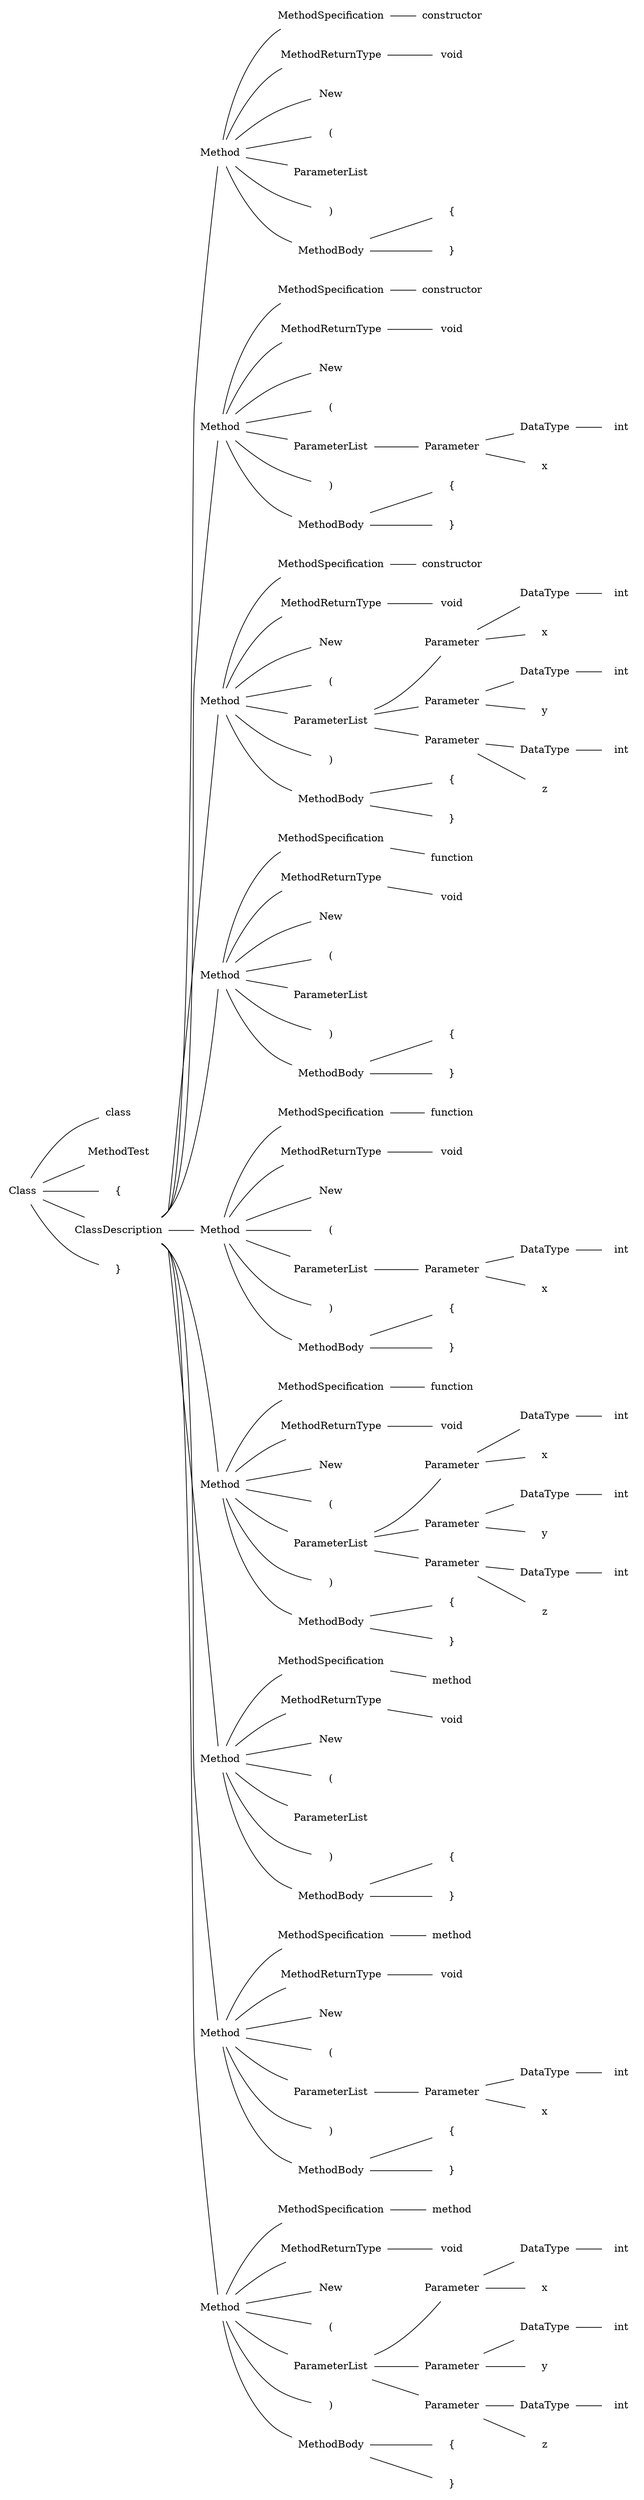 digraph ClassList {
 rankdir = LR;
 layout  = dot;
   node1764143517152 [shape=none, label ="Class"]
   node1764143553872[shape=none, label ="class"]
   node1764143517152->node1764143553872[arrowhead=none]
   node1764143554304[shape=none, label ="MethodTest"]
   node1764143517152->node1764143554304[arrowhead=none]
   node1764143554752[shape=none, label ="{"]
   node1764143517152->node1764143554752[arrowhead=none]
   node1764143555184[shape=none, label ="ClassDescription"]
     node1764143555184 [shape=none, label ="ClassDescription"]
     node1764143555616[shape=none, label ="Method"]
       node1764143555616 [shape=none, label ="Method"]
       node1764143556048[shape=none, label ="MethodSpecification"]
         node1764143556048 [shape=none, label ="MethodSpecification"]
         node1764143556480[shape=none, label ="constructor"]
         node1764143556048->node1764143556480[arrowhead=none]

       node1764143555616->node1764143556048[arrowhead=none]
       node1764143556912[shape=none, label ="MethodReturnType"]
         node1764143556912 [shape=none, label ="MethodReturnType"]
         node1764143561456[shape=none, label ="void"]
         node1764143556912->node1764143561456[arrowhead=none]

       node1764143555616->node1764143556912[arrowhead=none]
       node1764143562032[shape=none, label ="New"]
       node1764143555616->node1764143562032[arrowhead=none]
       node1764143562672[shape=none, label ="("]
       node1764143555616->node1764143562672[arrowhead=none]
       node1764143563104[shape=none, label ="ParameterList"]
         node1764143563104 [shape=none, label ="ParameterList"]

       node1764143555616->node1764143563104[arrowhead=none]
       node1764143563536[shape=none, label =")"]
       node1764143555616->node1764143563536[arrowhead=none]
       node1764143563968[shape=none, label ="MethodBody"]
         node1764143563968 [shape=none, label ="MethodBody"]
         node1764143566880[shape=none, label ="{"]
         node1764143563968->node1764143566880[arrowhead=none]
         node1764143566400[shape=none, label ="}"]
         node1764143563968->node1764143566400[arrowhead=none]

       node1764143555616->node1764143563968[arrowhead=none]

     node1764143555184->node1764143555616[arrowhead=none]
     node1764143567600[shape=none, label ="Method"]
       node1764143567600 [shape=none, label ="Method"]
       node1764143566160[shape=none, label ="MethodSpecification"]
         node1764143566160 [shape=none, label ="MethodSpecification"]
         node1764143564960[shape=none, label ="constructor"]
         node1764143566160->node1764143564960[arrowhead=none]

       node1764143567600->node1764143566160[arrowhead=none]
       node1764143567120[shape=none, label ="MethodReturnType"]
         node1764143567120 [shape=none, label ="MethodReturnType"]
         node1764143567360[shape=none, label ="void"]
         node1764143567120->node1764143567360[arrowhead=none]

       node1764143567600->node1764143567120[arrowhead=none]
       node1764143565200[shape=none, label ="New"]
       node1764143567600->node1764143565200[arrowhead=none]
       node1764143565920[shape=none, label ="("]
       node1764143567600->node1764143565920[arrowhead=none]
       node1764143565440[shape=none, label ="ParameterList"]
         node1764143565440 [shape=none, label ="ParameterList"]
         node1764143565680[shape=none, label ="Parameter"]
           node1764143565680 [shape=none, label ="Parameter"]
           node1764143566640[shape=none, label ="DataType"]
             node1764143566640 [shape=none, label ="DataType"]
             node1764143567840[shape=none, label ="int"]
             node1764143566640->node1764143567840[arrowhead=none]

           node1764143565680->node1764143566640[arrowhead=none]
           node1764143568080[shape=none, label ="x"]
           node1764143565680->node1764143568080[arrowhead=none]

         node1764143565440->node1764143565680[arrowhead=none]

       node1764143567600->node1764143565440[arrowhead=none]
       node1764143564480[shape=none, label =")"]
       node1764143567600->node1764143564480[arrowhead=none]
       node1764143564720[shape=none, label ="MethodBody"]
         node1764143564720 [shape=none, label ="MethodBody"]
         node1764143585408[shape=none, label ="{"]
         node1764143564720->node1764143585408[arrowhead=none]
         node1764143586608[shape=none, label ="}"]
         node1764143564720->node1764143586608[arrowhead=none]

       node1764143567600->node1764143564720[arrowhead=none]

     node1764143555184->node1764143567600[arrowhead=none]
     node1764143585648[shape=none, label ="Method"]
       node1764143585648 [shape=none, label ="Method"]
       node1764143589008[shape=none, label ="MethodSpecification"]
         node1764143589008 [shape=none, label ="MethodSpecification"]
         node1764143588768[shape=none, label ="constructor"]
         node1764143589008->node1764143588768[arrowhead=none]

       node1764143585648->node1764143589008[arrowhead=none]
       node1764143583248[shape=none, label ="MethodReturnType"]
         node1764143583248 [shape=none, label ="MethodReturnType"]
         node1764143586368[shape=none, label ="void"]
         node1764143583248->node1764143586368[arrowhead=none]

       node1764143585648->node1764143583248[arrowhead=none]
       node1764143587088[shape=none, label ="New"]
       node1764143585648->node1764143587088[arrowhead=none]
       node1764143582288[shape=none, label ="("]
       node1764143585648->node1764143582288[arrowhead=none]
       node1764143587808[shape=none, label ="ParameterList"]
         node1764143587808 [shape=none, label ="ParameterList"]
         node1764143586848[shape=none, label ="Parameter"]
           node1764143586848 [shape=none, label ="Parameter"]
           node1764143581568[shape=none, label ="DataType"]
             node1764143581568 [shape=none, label ="DataType"]
             node1764143588288[shape=none, label ="int"]
             node1764143581568->node1764143588288[arrowhead=none]

           node1764143586848->node1764143581568[arrowhead=none]
           node1764143584448[shape=none, label ="x"]
           node1764143586848->node1764143584448[arrowhead=none]

         node1764143587808->node1764143586848[arrowhead=none]
         node1764143585888[shape=none, label ="Parameter"]
           node1764143585888 [shape=none, label ="Parameter"]
           node1764143587568[shape=none, label ="DataType"]
             node1764143587568 [shape=none, label ="DataType"]
             node1764143582528[shape=none, label ="int"]
             node1764143587568->node1764143582528[arrowhead=none]

           node1764143585888->node1764143587568[arrowhead=none]
           node1764143589248[shape=none, label ="y"]
           node1764143585888->node1764143589248[arrowhead=none]

         node1764143587808->node1764143585888[arrowhead=none]
         node1764143587328[shape=none, label ="Parameter"]
           node1764143587328 [shape=none, label ="Parameter"]
           node1764143584688[shape=none, label ="DataType"]
             node1764143584688 [shape=none, label ="DataType"]
             node1764143586128[shape=none, label ="int"]
             node1764143584688->node1764143586128[arrowhead=none]

           node1764143587328->node1764143584688[arrowhead=none]
           node1764143588528[shape=none, label ="z"]
           node1764143587328->node1764143588528[arrowhead=none]

         node1764143587808->node1764143587328[arrowhead=none]

       node1764143585648->node1764143587808[arrowhead=none]
       node1764143583728[shape=none, label =")"]
       node1764143585648->node1764143583728[arrowhead=none]
       node1764143581808[shape=none, label ="MethodBody"]
         node1764143581808 [shape=none, label ="MethodBody"]
         node1764143588048[shape=none, label ="{"]
         node1764143581808->node1764143588048[arrowhead=none]
         node1764143583488[shape=none, label ="}"]
         node1764143581808->node1764143583488[arrowhead=none]

       node1764143585648->node1764143581808[arrowhead=none]

     node1764143555184->node1764143585648[arrowhead=none]
     node1764143583968[shape=none, label ="Method"]
       node1764143583968 [shape=none, label ="Method"]
       node1764143582048[shape=none, label ="MethodSpecification"]
         node1764143582048 [shape=none, label ="MethodSpecification"]
         node1764143585168[shape=none, label ="function"]
         node1764143582048->node1764143585168[arrowhead=none]

       node1764143583968->node1764143582048[arrowhead=none]
       node1764143582768[shape=none, label ="MethodReturnType"]
         node1764143582768 [shape=none, label ="MethodReturnType"]
         node1764143583008[shape=none, label ="void"]
         node1764143582768->node1764143583008[arrowhead=none]

       node1764143583968->node1764143582768[arrowhead=none]
       node1764143584208[shape=none, label ="New"]
       node1764143583968->node1764143584208[arrowhead=none]
       node1764143584928[shape=none, label ="("]
       node1764143583968->node1764143584928[arrowhead=none]
       node1764143622016[shape=none, label ="ParameterList"]
         node1764143622016 [shape=none, label ="ParameterList"]

       node1764143583968->node1764143622016[arrowhead=none]
       node1764143621536[shape=none, label =")"]
       node1764143583968->node1764143621536[arrowhead=none]
       node1764143628016[shape=none, label ="MethodBody"]
         node1764143628016 [shape=none, label ="MethodBody"]
         node1764143623216[shape=none, label ="{"]
         node1764143628016->node1764143623216[arrowhead=none]
         node1764143625136[shape=none, label ="}"]
         node1764143628016->node1764143625136[arrowhead=none]

       node1764143583968->node1764143628016[arrowhead=none]

     node1764143555184->node1764143583968[arrowhead=none]
     node1764143620816[shape=none, label ="Method"]
       node1764143620816 [shape=none, label ="Method"]
       node1764143624176[shape=none, label ="MethodSpecification"]
         node1764143624176 [shape=none, label ="MethodSpecification"]
         node1764143625376[shape=none, label ="function"]
         node1764143624176->node1764143625376[arrowhead=none]

       node1764143620816->node1764143624176[arrowhead=none]
       node1764143624896[shape=none, label ="MethodReturnType"]
         node1764143624896 [shape=none, label ="MethodReturnType"]
         node1764143624416[shape=none, label ="void"]
         node1764143624896->node1764143624416[arrowhead=none]

       node1764143620816->node1764143624896[arrowhead=none]
       node1764143626096[shape=none, label ="New"]
       node1764143620816->node1764143626096[arrowhead=none]
       node1764143624656[shape=none, label ="("]
       node1764143620816->node1764143624656[arrowhead=none]
       node1764143628496[shape=none, label ="ParameterList"]
         node1764143628496 [shape=none, label ="ParameterList"]
         node1764143623456[shape=none, label ="Parameter"]
           node1764143623456 [shape=none, label ="Parameter"]
           node1764143623696[shape=none, label ="DataType"]
             node1764143623696 [shape=none, label ="DataType"]
             node1764143625616[shape=none, label ="int"]
             node1764143623696->node1764143625616[arrowhead=none]

           node1764143623456->node1764143623696[arrowhead=none]
           node1764143626336[shape=none, label ="x"]
           node1764143623456->node1764143626336[arrowhead=none]

         node1764143628496->node1764143623456[arrowhead=none]

       node1764143620816->node1764143628496[arrowhead=none]
       node1764143625856[shape=none, label =")"]
       node1764143620816->node1764143625856[arrowhead=none]
       node1764143626816[shape=none, label ="MethodBody"]
         node1764143626816 [shape=none, label ="MethodBody"]
         node1764143626576[shape=none, label ="{"]
         node1764143626816->node1764143626576[arrowhead=none]
         node1764143622736[shape=none, label ="}"]
         node1764143626816->node1764143622736[arrowhead=none]

       node1764143620816->node1764143626816[arrowhead=none]

     node1764143555184->node1764143620816[arrowhead=none]
     node1764143623936[shape=none, label ="Method"]
       node1764143623936 [shape=none, label ="Method"]
       node1764143621776[shape=none, label ="MethodSpecification"]
         node1764143621776 [shape=none, label ="MethodSpecification"]
         node1764143627776[shape=none, label ="function"]
         node1764143621776->node1764143627776[arrowhead=none]

       node1764143623936->node1764143621776[arrowhead=none]
       node1764143627056[shape=none, label ="MethodReturnType"]
         node1764143627056 [shape=none, label ="MethodReturnType"]
         node1764143627296[shape=none, label ="void"]
         node1764143627056->node1764143627296[arrowhead=none]

       node1764143623936->node1764143627056[arrowhead=none]
       node1764143627536[shape=none, label ="New"]
       node1764143623936->node1764143627536[arrowhead=none]
       node1764143628256[shape=none, label ="("]
       node1764143623936->node1764143628256[arrowhead=none]
       node1764143622976[shape=none, label ="ParameterList"]
         node1764143622976 [shape=none, label ="ParameterList"]
         node1764143622256[shape=none, label ="Parameter"]
           node1764143622256 [shape=none, label ="Parameter"]
           node1764143621056[shape=none, label ="DataType"]
             node1764143621056 [shape=none, label ="DataType"]
             node1764143621296[shape=none, label ="int"]
             node1764143621056->node1764143621296[arrowhead=none]

           node1764143622256->node1764143621056[arrowhead=none]
           node1764143622496[shape=none, label ="x"]
           node1764143622256->node1764143622496[arrowhead=none]

         node1764143622976->node1764143622256[arrowhead=none]
         node1764143662688[shape=none, label ="Parameter"]
           node1764143662688 [shape=none, label ="Parameter"]
           node1764143665328[shape=none, label ="DataType"]
             node1764143665328 [shape=none, label ="DataType"]
             node1764143661248[shape=none, label ="int"]
             node1764143665328->node1764143661248[arrowhead=none]

           node1764143662688->node1764143665328[arrowhead=none]
           node1764143666048[shape=none, label ="y"]
           node1764143662688->node1764143666048[arrowhead=none]

         node1764143622976->node1764143662688[arrowhead=none]
         node1764143665808[shape=none, label ="Parameter"]
           node1764143665808 [shape=none, label ="Parameter"]
           node1764143660288[shape=none, label ="DataType"]
             node1764143660288 [shape=none, label ="DataType"]
             node1764143660528[shape=none, label ="int"]
             node1764143660288->node1764143660528[arrowhead=none]

           node1764143665808->node1764143660288[arrowhead=none]
           node1764143661968[shape=none, label ="z"]
           node1764143665808->node1764143661968[arrowhead=none]

         node1764143622976->node1764143665808[arrowhead=none]

       node1764143623936->node1764143622976[arrowhead=none]
       node1764143662928[shape=none, label =")"]
       node1764143623936->node1764143662928[arrowhead=none]
       node1764143662208[shape=none, label ="MethodBody"]
         node1764143662208 [shape=none, label ="MethodBody"]
         node1764143666288[shape=none, label ="{"]
         node1764143662208->node1764143666288[arrowhead=none]
         node1764143665568[shape=none, label ="}"]
         node1764143662208->node1764143665568[arrowhead=none]

       node1764143623936->node1764143662208[arrowhead=none]

     node1764143555184->node1764143623936[arrowhead=none]
     node1764143663168[shape=none, label ="Method"]
       node1764143663168 [shape=none, label ="Method"]
       node1764143663408[shape=none, label ="MethodSpecification"]
         node1764143663408 [shape=none, label ="MethodSpecification"]
         node1764143665088[shape=none, label ="method"]
         node1764143663408->node1764143665088[arrowhead=none]

       node1764143663168->node1764143663408[arrowhead=none]
       node1764143662448[shape=none, label ="MethodReturnType"]
         node1764143662448 [shape=none, label ="MethodReturnType"]
         node1764143663648[shape=none, label ="void"]
         node1764143662448->node1764143663648[arrowhead=none]

       node1764143663168->node1764143662448[arrowhead=none]
       node1764143663888[shape=none, label ="New"]
       node1764143663168->node1764143663888[arrowhead=none]
       node1764143661488[shape=none, label ="("]
       node1764143663168->node1764143661488[arrowhead=none]
       node1764143658848[shape=none, label ="ParameterList"]
         node1764143658848 [shape=none, label ="ParameterList"]

       node1764143663168->node1764143658848[arrowhead=none]
       node1764143659088[shape=none, label =")"]
       node1764143663168->node1764143659088[arrowhead=none]
       node1764143659328[shape=none, label ="MethodBody"]
         node1764143659328 [shape=none, label ="MethodBody"]
         node1764143664128[shape=none, label ="{"]
         node1764143659328->node1764143664128[arrowhead=none]
         node1764143664368[shape=none, label ="}"]
         node1764143659328->node1764143664368[arrowhead=none]

       node1764143663168->node1764143659328[arrowhead=none]

     node1764143555184->node1764143663168[arrowhead=none]
     node1764143661728[shape=none, label ="Method"]
       node1764143661728 [shape=none, label ="Method"]
       node1764143659568[shape=none, label ="MethodSpecification"]
         node1764143659568 [shape=none, label ="MethodSpecification"]
         node1764143660768[shape=none, label ="method"]
         node1764143659568->node1764143660768[arrowhead=none]

       node1764143661728->node1764143659568[arrowhead=none]
       node1764143666528[shape=none, label ="MethodReturnType"]
         node1764143666528 [shape=none, label ="MethodReturnType"]
         node1764143664608[shape=none, label ="void"]
         node1764143666528->node1764143664608[arrowhead=none]

       node1764143661728->node1764143666528[arrowhead=none]
       node1764143659808[shape=none, label ="New"]
       node1764143661728->node1764143659808[arrowhead=none]
       node1764143664848[shape=none, label ="("]
       node1764143661728->node1764143664848[arrowhead=none]
       node1764143660048[shape=none, label ="ParameterList"]
         node1764143660048 [shape=none, label ="ParameterList"]
         node1764143661008[shape=none, label ="Parameter"]
           node1764143661008 [shape=none, label ="Parameter"]
           node1764143693888[shape=none, label ="DataType"]
             node1764143693888 [shape=none, label ="DataType"]
             node1764143694848[shape=none, label ="int"]
             node1764143693888->node1764143694848[arrowhead=none]

           node1764143661008->node1764143693888[arrowhead=none]
           node1764143697488[shape=none, label ="x"]
           node1764143661008->node1764143697488[arrowhead=none]

         node1764143660048->node1764143661008[arrowhead=none]

       node1764143661728->node1764143660048[arrowhead=none]
       node1764143695808[shape=none, label =")"]
       node1764143661728->node1764143695808[arrowhead=none]
       node1764143700608[shape=none, label ="MethodBody"]
         node1764143700608 [shape=none, label ="MethodBody"]
         node1764143696768[shape=none, label ="{"]
         node1764143700608->node1764143696768[arrowhead=none]
         node1764143694608[shape=none, label ="}"]
         node1764143700608->node1764143694608[arrowhead=none]

       node1764143661728->node1764143700608[arrowhead=none]

     node1764143555184->node1764143661728[arrowhead=none]
     node1764143699168[shape=none, label ="Method"]
       node1764143699168 [shape=none, label ="Method"]
       node1764143694128[shape=none, label ="MethodSpecification"]
         node1764143694128 [shape=none, label ="MethodSpecification"]
         node1764143694368[shape=none, label ="method"]
         node1764143694128->node1764143694368[arrowhead=none]

       node1764143699168->node1764143694128[arrowhead=none]
       node1764143698928[shape=none, label ="MethodReturnType"]
         node1764143698928 [shape=none, label ="MethodReturnType"]
         node1764143697728[shape=none, label ="void"]
         node1764143698928->node1764143697728[arrowhead=none]

       node1764143699168->node1764143698928[arrowhead=none]
       node1764143695088[shape=none, label ="New"]
       node1764143699168->node1764143695088[arrowhead=none]
       node1764143695328[shape=none, label ="("]
       node1764143699168->node1764143695328[arrowhead=none]
       node1764143695568[shape=none, label ="ParameterList"]
         node1764143695568 [shape=none, label ="ParameterList"]
         node1764143697968[shape=none, label ="Parameter"]
           node1764143697968 [shape=none, label ="Parameter"]
           node1764143693648[shape=none, label ="DataType"]
             node1764143693648 [shape=none, label ="DataType"]
             node1764143696048[shape=none, label ="int"]
             node1764143693648->node1764143696048[arrowhead=none]

           node1764143697968->node1764143693648[arrowhead=none]
           node1764143699408[shape=none, label ="x"]
           node1764143697968->node1764143699408[arrowhead=none]

         node1764143695568->node1764143697968[arrowhead=none]
         node1764143693408[shape=none, label ="Parameter"]
           node1764143693408 [shape=none, label ="Parameter"]
           node1764143696288[shape=none, label ="DataType"]
             node1764143696288 [shape=none, label ="DataType"]
             node1764143696528[shape=none, label ="int"]
             node1764143696288->node1764143696528[arrowhead=none]

           node1764143693408->node1764143696288[arrowhead=none]
           node1764143697248[shape=none, label ="y"]
           node1764143693408->node1764143697248[arrowhead=none]

         node1764143695568->node1764143693408[arrowhead=none]
         node1764143697008[shape=none, label ="Parameter"]
           node1764143697008 [shape=none, label ="Parameter"]
           node1764143698448[shape=none, label ="DataType"]
             node1764143698448 [shape=none, label ="DataType"]
             node1764143698208[shape=none, label ="int"]
             node1764143698448->node1764143698208[arrowhead=none]

           node1764143697008->node1764143698448[arrowhead=none]
           node1764143698688[shape=none, label ="z"]
           node1764143697008->node1764143698688[arrowhead=none]

         node1764143695568->node1764143697008[arrowhead=none]

       node1764143699168->node1764143695568[arrowhead=none]
       node1764143699648[shape=none, label =")"]
       node1764143699168->node1764143699648[arrowhead=none]
       node1764143699888[shape=none, label ="MethodBody"]
         node1764143699888 [shape=none, label ="MethodBody"]
         node1764143700128[shape=none, label ="{"]
         node1764143699888->node1764143700128[arrowhead=none]
         node1764143700368[shape=none, label ="}"]
         node1764143699888->node1764143700368[arrowhead=none]

       node1764143699168->node1764143699888[arrowhead=none]

     node1764143555184->node1764143699168[arrowhead=none]

   node1764143517152->node1764143555184[arrowhead=none]
   node1764143700848[shape=none, label ="}"]
   node1764143517152->node1764143700848[arrowhead=none]

}
